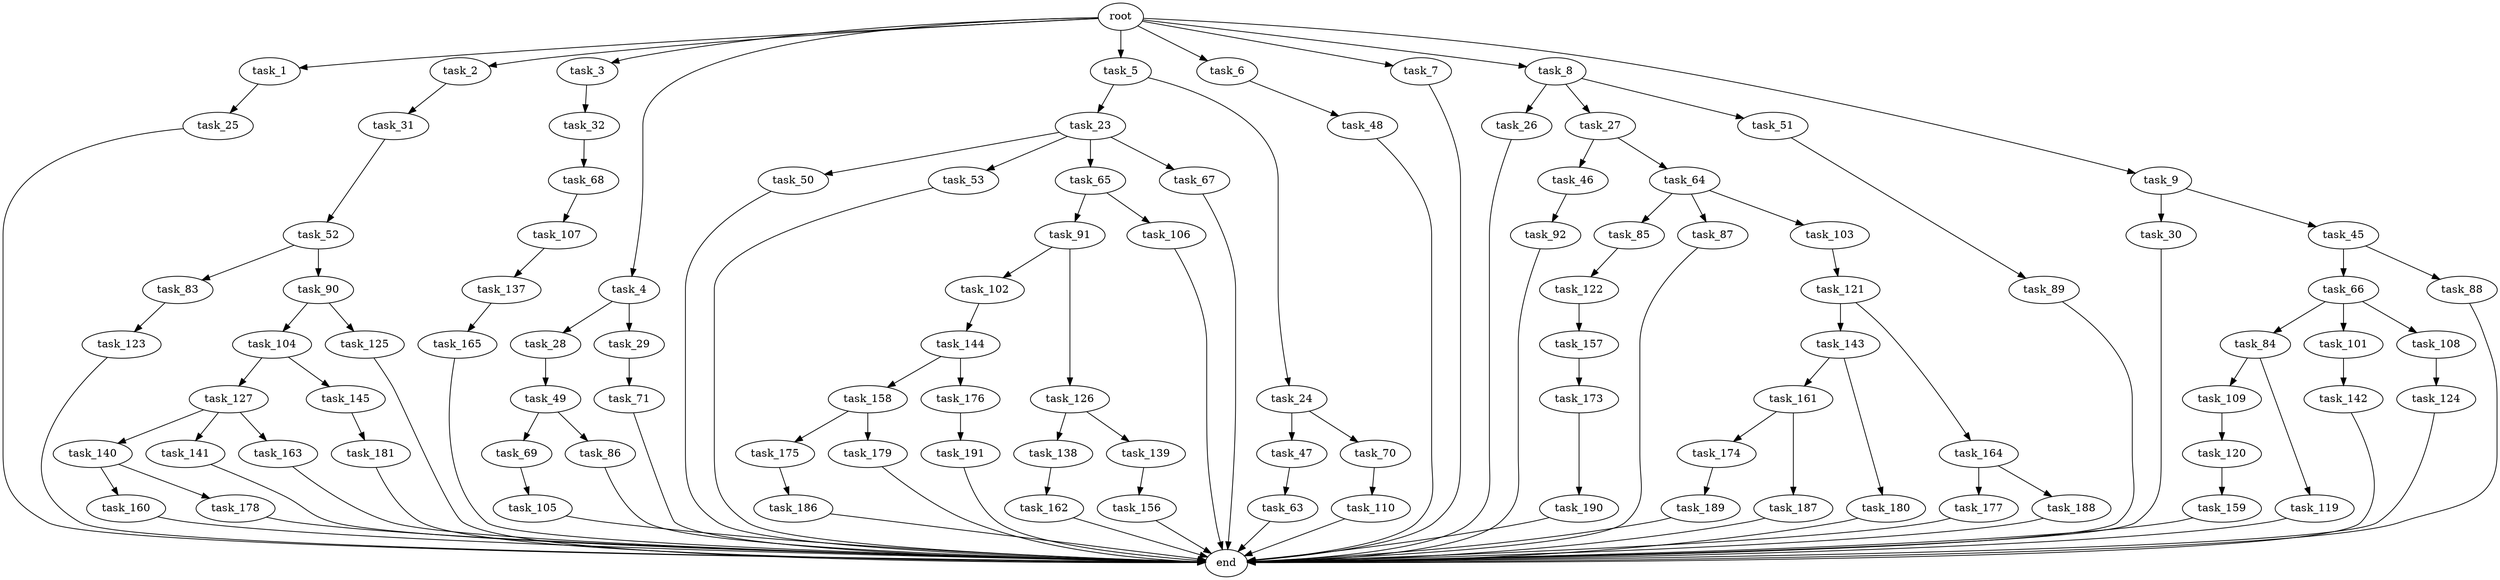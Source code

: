 digraph G {
  root [size="0.000000"];
  task_1 [size="2.048000"];
  task_2 [size="2.048000"];
  task_3 [size="2.048000"];
  task_4 [size="2.048000"];
  task_5 [size="2.048000"];
  task_6 [size="2.048000"];
  task_7 [size="2.048000"];
  task_8 [size="2.048000"];
  task_9 [size="2.048000"];
  task_23 [size="429496729.600000"];
  task_24 [size="429496729.600000"];
  task_25 [size="1099511627.776000"];
  task_26 [size="1099511627.776000"];
  task_27 [size="1099511627.776000"];
  task_28 [size="618475290.624000"];
  task_29 [size="618475290.624000"];
  task_30 [size="429496729.600000"];
  task_31 [size="841813590.016000"];
  task_32 [size="154618822.656000"];
  task_45 [size="429496729.600000"];
  task_46 [size="1391569403.904000"];
  task_47 [size="429496729.600000"];
  task_48 [size="841813590.016000"];
  task_49 [size="841813590.016000"];
  task_50 [size="1391569403.904000"];
  task_51 [size="1099511627.776000"];
  task_52 [size="68719476.736000"];
  task_53 [size="1391569403.904000"];
  task_63 [size="68719476.736000"];
  task_64 [size="1391569403.904000"];
  task_65 [size="1391569403.904000"];
  task_66 [size="618475290.624000"];
  task_67 [size="1391569403.904000"];
  task_68 [size="154618822.656000"];
  task_69 [size="154618822.656000"];
  task_70 [size="429496729.600000"];
  task_71 [size="154618822.656000"];
  task_83 [size="1099511627.776000"];
  task_84 [size="618475290.624000"];
  task_85 [size="429496729.600000"];
  task_86 [size="154618822.656000"];
  task_87 [size="429496729.600000"];
  task_88 [size="618475290.624000"];
  task_89 [size="68719476.736000"];
  task_90 [size="1099511627.776000"];
  task_91 [size="154618822.656000"];
  task_92 [size="618475290.624000"];
  task_101 [size="618475290.624000"];
  task_102 [size="429496729.600000"];
  task_103 [size="429496729.600000"];
  task_104 [size="68719476.736000"];
  task_105 [size="1099511627.776000"];
  task_106 [size="154618822.656000"];
  task_107 [size="429496729.600000"];
  task_108 [size="618475290.624000"];
  task_109 [size="154618822.656000"];
  task_110 [size="68719476.736000"];
  task_119 [size="154618822.656000"];
  task_120 [size="1099511627.776000"];
  task_121 [size="1717986918.400000"];
  task_122 [size="274877906.944000"];
  task_123 [size="1717986918.400000"];
  task_124 [size="1391569403.904000"];
  task_125 [size="68719476.736000"];
  task_126 [size="429496729.600000"];
  task_127 [size="841813590.016000"];
  task_137 [size="618475290.624000"];
  task_138 [size="841813590.016000"];
  task_139 [size="841813590.016000"];
  task_140 [size="68719476.736000"];
  task_141 [size="68719476.736000"];
  task_142 [size="68719476.736000"];
  task_143 [size="1391569403.904000"];
  task_144 [size="154618822.656000"];
  task_145 [size="841813590.016000"];
  task_156 [size="429496729.600000"];
  task_157 [size="1099511627.776000"];
  task_158 [size="618475290.624000"];
  task_159 [size="429496729.600000"];
  task_160 [size="618475290.624000"];
  task_161 [size="841813590.016000"];
  task_162 [size="1717986918.400000"];
  task_163 [size="68719476.736000"];
  task_164 [size="1391569403.904000"];
  task_165 [size="154618822.656000"];
  task_173 [size="1099511627.776000"];
  task_174 [size="1717986918.400000"];
  task_175 [size="154618822.656000"];
  task_176 [size="618475290.624000"];
  task_177 [size="68719476.736000"];
  task_178 [size="618475290.624000"];
  task_179 [size="154618822.656000"];
  task_180 [size="841813590.016000"];
  task_181 [size="429496729.600000"];
  task_186 [size="274877906.944000"];
  task_187 [size="1717986918.400000"];
  task_188 [size="68719476.736000"];
  task_189 [size="68719476.736000"];
  task_190 [size="429496729.600000"];
  task_191 [size="841813590.016000"];
  end [size="0.000000"];

  root -> task_1 [size="1.000000"];
  root -> task_2 [size="1.000000"];
  root -> task_3 [size="1.000000"];
  root -> task_4 [size="1.000000"];
  root -> task_5 [size="1.000000"];
  root -> task_6 [size="1.000000"];
  root -> task_7 [size="1.000000"];
  root -> task_8 [size="1.000000"];
  root -> task_9 [size="1.000000"];
  task_1 -> task_25 [size="536870912.000000"];
  task_2 -> task_31 [size="411041792.000000"];
  task_3 -> task_32 [size="75497472.000000"];
  task_4 -> task_28 [size="301989888.000000"];
  task_4 -> task_29 [size="301989888.000000"];
  task_5 -> task_23 [size="209715200.000000"];
  task_5 -> task_24 [size="209715200.000000"];
  task_6 -> task_48 [size="411041792.000000"];
  task_7 -> end [size="1.000000"];
  task_8 -> task_26 [size="536870912.000000"];
  task_8 -> task_27 [size="536870912.000000"];
  task_8 -> task_51 [size="536870912.000000"];
  task_9 -> task_30 [size="209715200.000000"];
  task_9 -> task_45 [size="209715200.000000"];
  task_23 -> task_50 [size="679477248.000000"];
  task_23 -> task_53 [size="679477248.000000"];
  task_23 -> task_65 [size="679477248.000000"];
  task_23 -> task_67 [size="679477248.000000"];
  task_24 -> task_47 [size="209715200.000000"];
  task_24 -> task_70 [size="209715200.000000"];
  task_25 -> end [size="1.000000"];
  task_26 -> end [size="1.000000"];
  task_27 -> task_46 [size="679477248.000000"];
  task_27 -> task_64 [size="679477248.000000"];
  task_28 -> task_49 [size="411041792.000000"];
  task_29 -> task_71 [size="75497472.000000"];
  task_30 -> end [size="1.000000"];
  task_31 -> task_52 [size="33554432.000000"];
  task_32 -> task_68 [size="75497472.000000"];
  task_45 -> task_66 [size="301989888.000000"];
  task_45 -> task_88 [size="301989888.000000"];
  task_46 -> task_92 [size="301989888.000000"];
  task_47 -> task_63 [size="33554432.000000"];
  task_48 -> end [size="1.000000"];
  task_49 -> task_69 [size="75497472.000000"];
  task_49 -> task_86 [size="75497472.000000"];
  task_50 -> end [size="1.000000"];
  task_51 -> task_89 [size="33554432.000000"];
  task_52 -> task_83 [size="536870912.000000"];
  task_52 -> task_90 [size="536870912.000000"];
  task_53 -> end [size="1.000000"];
  task_63 -> end [size="1.000000"];
  task_64 -> task_85 [size="209715200.000000"];
  task_64 -> task_87 [size="209715200.000000"];
  task_64 -> task_103 [size="209715200.000000"];
  task_65 -> task_91 [size="75497472.000000"];
  task_65 -> task_106 [size="75497472.000000"];
  task_66 -> task_84 [size="301989888.000000"];
  task_66 -> task_101 [size="301989888.000000"];
  task_66 -> task_108 [size="301989888.000000"];
  task_67 -> end [size="1.000000"];
  task_68 -> task_107 [size="209715200.000000"];
  task_69 -> task_105 [size="536870912.000000"];
  task_70 -> task_110 [size="33554432.000000"];
  task_71 -> end [size="1.000000"];
  task_83 -> task_123 [size="838860800.000000"];
  task_84 -> task_109 [size="75497472.000000"];
  task_84 -> task_119 [size="75497472.000000"];
  task_85 -> task_122 [size="134217728.000000"];
  task_86 -> end [size="1.000000"];
  task_87 -> end [size="1.000000"];
  task_88 -> end [size="1.000000"];
  task_89 -> end [size="1.000000"];
  task_90 -> task_104 [size="33554432.000000"];
  task_90 -> task_125 [size="33554432.000000"];
  task_91 -> task_102 [size="209715200.000000"];
  task_91 -> task_126 [size="209715200.000000"];
  task_92 -> end [size="1.000000"];
  task_101 -> task_142 [size="33554432.000000"];
  task_102 -> task_144 [size="75497472.000000"];
  task_103 -> task_121 [size="838860800.000000"];
  task_104 -> task_127 [size="411041792.000000"];
  task_104 -> task_145 [size="411041792.000000"];
  task_105 -> end [size="1.000000"];
  task_106 -> end [size="1.000000"];
  task_107 -> task_137 [size="301989888.000000"];
  task_108 -> task_124 [size="679477248.000000"];
  task_109 -> task_120 [size="536870912.000000"];
  task_110 -> end [size="1.000000"];
  task_119 -> end [size="1.000000"];
  task_120 -> task_159 [size="209715200.000000"];
  task_121 -> task_143 [size="679477248.000000"];
  task_121 -> task_164 [size="679477248.000000"];
  task_122 -> task_157 [size="536870912.000000"];
  task_123 -> end [size="1.000000"];
  task_124 -> end [size="1.000000"];
  task_125 -> end [size="1.000000"];
  task_126 -> task_138 [size="411041792.000000"];
  task_126 -> task_139 [size="411041792.000000"];
  task_127 -> task_140 [size="33554432.000000"];
  task_127 -> task_141 [size="33554432.000000"];
  task_127 -> task_163 [size="33554432.000000"];
  task_137 -> task_165 [size="75497472.000000"];
  task_138 -> task_162 [size="838860800.000000"];
  task_139 -> task_156 [size="209715200.000000"];
  task_140 -> task_160 [size="301989888.000000"];
  task_140 -> task_178 [size="301989888.000000"];
  task_141 -> end [size="1.000000"];
  task_142 -> end [size="1.000000"];
  task_143 -> task_161 [size="411041792.000000"];
  task_143 -> task_180 [size="411041792.000000"];
  task_144 -> task_158 [size="301989888.000000"];
  task_144 -> task_176 [size="301989888.000000"];
  task_145 -> task_181 [size="209715200.000000"];
  task_156 -> end [size="1.000000"];
  task_157 -> task_173 [size="536870912.000000"];
  task_158 -> task_175 [size="75497472.000000"];
  task_158 -> task_179 [size="75497472.000000"];
  task_159 -> end [size="1.000000"];
  task_160 -> end [size="1.000000"];
  task_161 -> task_174 [size="838860800.000000"];
  task_161 -> task_187 [size="838860800.000000"];
  task_162 -> end [size="1.000000"];
  task_163 -> end [size="1.000000"];
  task_164 -> task_177 [size="33554432.000000"];
  task_164 -> task_188 [size="33554432.000000"];
  task_165 -> end [size="1.000000"];
  task_173 -> task_190 [size="209715200.000000"];
  task_174 -> task_189 [size="33554432.000000"];
  task_175 -> task_186 [size="134217728.000000"];
  task_176 -> task_191 [size="411041792.000000"];
  task_177 -> end [size="1.000000"];
  task_178 -> end [size="1.000000"];
  task_179 -> end [size="1.000000"];
  task_180 -> end [size="1.000000"];
  task_181 -> end [size="1.000000"];
  task_186 -> end [size="1.000000"];
  task_187 -> end [size="1.000000"];
  task_188 -> end [size="1.000000"];
  task_189 -> end [size="1.000000"];
  task_190 -> end [size="1.000000"];
  task_191 -> end [size="1.000000"];
}
